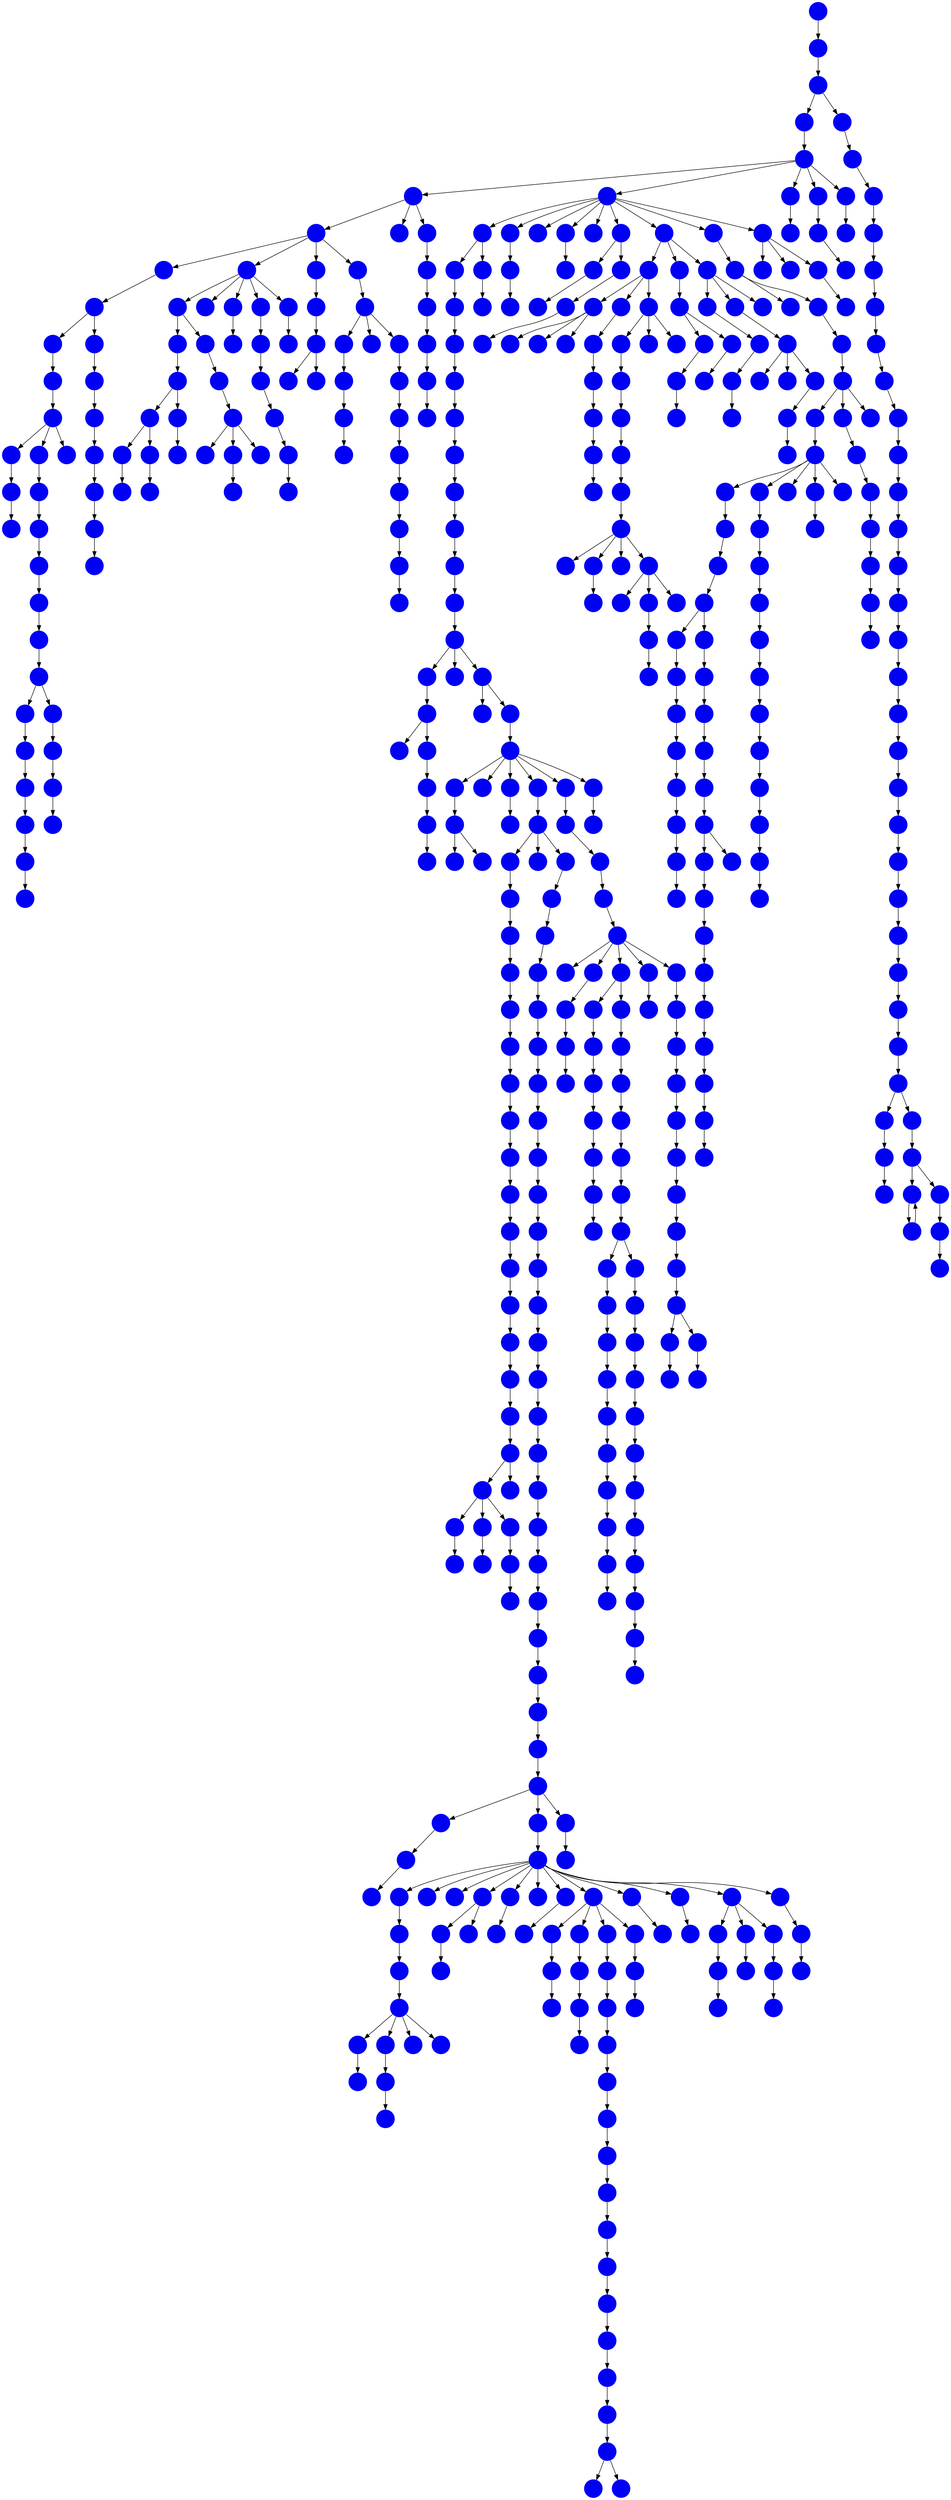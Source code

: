 digraph{
0 [tooltip = "D", penwidth = 0, style = filled, fillcolor = "#0000f6", shape = circle, label = ""]
1 [tooltip = "D", penwidth = 0, style = filled, fillcolor = "#0000f6", shape = circle, label = ""]
2 [tooltip = "D", penwidth = 0, style = filled, fillcolor = "#0000f6", shape = circle, label = ""]
3 [tooltip = "D", penwidth = 0, style = filled, fillcolor = "#0000f6", shape = circle, label = ""]
4 [tooltip = "D", penwidth = 0, style = filled, fillcolor = "#0000f6", shape = circle, label = ""]
5 [tooltip = "D", penwidth = 0, style = filled, fillcolor = "#0000f6", shape = circle, label = ""]
6 [tooltip = "D", penwidth = 0, style = filled, fillcolor = "#0000f6", shape = circle, label = ""]
7 [tooltip = "D", penwidth = 0, style = filled, fillcolor = "#0000f6", shape = circle, label = ""]
8 [tooltip = "D", penwidth = 0, style = filled, fillcolor = "#0000f6", shape = circle, label = ""]
9 [tooltip = "D", penwidth = 0, style = filled, fillcolor = "#0000f6", shape = circle, label = ""]
10 [tooltip = "D", penwidth = 0, style = filled, fillcolor = "#0000f6", shape = circle, label = ""]
11 [tooltip = "D", penwidth = 0, style = filled, fillcolor = "#0000f6", shape = circle, label = ""]
12 [tooltip = "D", penwidth = 0, style = filled, fillcolor = "#0000f6", shape = circle, label = ""]
13 [tooltip = "D", penwidth = 0, style = filled, fillcolor = "#0000f6", shape = circle, label = ""]
14 [tooltip = "D", penwidth = 0, style = filled, fillcolor = "#0000f6", shape = circle, label = ""]
15 [tooltip = "D", penwidth = 0, style = filled, fillcolor = "#0000f6", shape = circle, label = ""]
16 [tooltip = "D", penwidth = 0, style = filled, fillcolor = "#0000f6", shape = circle, label = ""]
17 [tooltip = "D", penwidth = 0, style = filled, fillcolor = "#0000f6", shape = circle, label = ""]
18 [tooltip = "D", penwidth = 0, style = filled, fillcolor = "#0000f6", shape = circle, label = ""]
19 [tooltip = "D", penwidth = 0, style = filled, fillcolor = "#0000f6", shape = circle, label = ""]
20 [tooltip = "D", penwidth = 0, style = filled, fillcolor = "#0000f6", shape = circle, label = ""]
21 [tooltip = "D", penwidth = 0, style = filled, fillcolor = "#0000f6", shape = circle, label = ""]
22 [tooltip = "D", penwidth = 0, style = filled, fillcolor = "#0000f6", shape = circle, label = ""]
23 [tooltip = "D", penwidth = 0, style = filled, fillcolor = "#0000f6", shape = circle, label = ""]
24 [tooltip = "D", penwidth = 0, style = filled, fillcolor = "#0000f6", shape = circle, label = ""]
25 [tooltip = "D", penwidth = 0, style = filled, fillcolor = "#0000f6", shape = circle, label = ""]
26 [tooltip = "D", penwidth = 0, style = filled, fillcolor = "#0000f6", shape = circle, label = ""]
27 [tooltip = "D", penwidth = 0, style = filled, fillcolor = "#0000f6", shape = circle, label = ""]
28 [tooltip = "D", penwidth = 0, style = filled, fillcolor = "#0000f6", shape = circle, label = ""]
29 [tooltip = "D", penwidth = 0, style = filled, fillcolor = "#0000f6", shape = circle, label = ""]
30 [tooltip = "D", penwidth = 0, style = filled, fillcolor = "#0000f6", shape = circle, label = ""]
31 [tooltip = "D", penwidth = 0, style = filled, fillcolor = "#0000f6", shape = circle, label = ""]
32 [tooltip = "D", penwidth = 0, style = filled, fillcolor = "#0000f6", shape = circle, label = ""]
33 [tooltip = "D", penwidth = 0, style = filled, fillcolor = "#0000f6", shape = circle, label = ""]
34 [tooltip = "D", penwidth = 0, style = filled, fillcolor = "#0000f6", shape = circle, label = ""]
35 [tooltip = "D", penwidth = 0, style = filled, fillcolor = "#0000f6", shape = circle, label = ""]
36 [tooltip = "D", penwidth = 0, style = filled, fillcolor = "#0000f6", shape = circle, label = ""]
37 [tooltip = "D", penwidth = 0, style = filled, fillcolor = "#0000f6", shape = circle, label = ""]
38 [tooltip = "D", penwidth = 0, style = filled, fillcolor = "#0000f6", shape = circle, label = ""]
39 [tooltip = "D", penwidth = 0, style = filled, fillcolor = "#0000f6", shape = circle, label = ""]
40 [tooltip = "D", penwidth = 0, style = filled, fillcolor = "#0000f6", shape = circle, label = ""]
41 [tooltip = "D", penwidth = 0, style = filled, fillcolor = "#0000f6", shape = circle, label = ""]
42 [tooltip = "D", penwidth = 0, style = filled, fillcolor = "#0000f6", shape = circle, label = ""]
43 [tooltip = "D", penwidth = 0, style = filled, fillcolor = "#0000f6", shape = circle, label = ""]
44 [tooltip = "D", penwidth = 0, style = filled, fillcolor = "#0000f6", shape = circle, label = ""]
45 [tooltip = "D", penwidth = 0, style = filled, fillcolor = "#0000f6", shape = circle, label = ""]
46 [tooltip = "D", penwidth = 0, style = filled, fillcolor = "#0000f6", shape = circle, label = ""]
47 [tooltip = "D", penwidth = 0, style = filled, fillcolor = "#0000f6", shape = circle, label = ""]
48 [tooltip = "D", penwidth = 0, style = filled, fillcolor = "#0000f6", shape = circle, label = ""]
49 [tooltip = "D", penwidth = 0, style = filled, fillcolor = "#0000f6", shape = circle, label = ""]
50 [tooltip = "D", penwidth = 0, style = filled, fillcolor = "#0000f6", shape = circle, label = ""]
51 [tooltip = "D", penwidth = 0, style = filled, fillcolor = "#0000f6", shape = circle, label = ""]
52 [tooltip = "D", penwidth = 0, style = filled, fillcolor = "#0000f6", shape = circle, label = ""]
53 [tooltip = "D", penwidth = 0, style = filled, fillcolor = "#0000f6", shape = circle, label = ""]
54 [tooltip = "D", penwidth = 0, style = filled, fillcolor = "#0000f6", shape = circle, label = ""]
55 [tooltip = "D", penwidth = 0, style = filled, fillcolor = "#0000f6", shape = circle, label = ""]
56 [tooltip = "D", penwidth = 0, style = filled, fillcolor = "#0000f6", shape = circle, label = ""]
57 [tooltip = "D", penwidth = 0, style = filled, fillcolor = "#0000f6", shape = circle, label = ""]
58 [tooltip = "D", penwidth = 0, style = filled, fillcolor = "#0000f6", shape = circle, label = ""]
59 [tooltip = "D", penwidth = 0, style = filled, fillcolor = "#0000f6", shape = circle, label = ""]
60 [tooltip = "D", penwidth = 0, style = filled, fillcolor = "#0000f6", shape = circle, label = ""]
61 [tooltip = "D", penwidth = 0, style = filled, fillcolor = "#0000f6", shape = circle, label = ""]
62 [tooltip = "D", penwidth = 0, style = filled, fillcolor = "#0000f6", shape = circle, label = ""]
63 [tooltip = "D", penwidth = 0, style = filled, fillcolor = "#0000f6", shape = circle, label = ""]
64 [tooltip = "D", penwidth = 0, style = filled, fillcolor = "#0000f6", shape = circle, label = ""]
65 [tooltip = "D", penwidth = 0, style = filled, fillcolor = "#0000f6", shape = circle, label = ""]
66 [tooltip = "D", penwidth = 0, style = filled, fillcolor = "#0000f6", shape = circle, label = ""]
67 [tooltip = "D", penwidth = 0, style = filled, fillcolor = "#0000f6", shape = circle, label = ""]
68 [tooltip = "D", penwidth = 0, style = filled, fillcolor = "#0000f6", shape = circle, label = ""]
69 [tooltip = "D", penwidth = 0, style = filled, fillcolor = "#0000f6", shape = circle, label = ""]
70 [tooltip = "D", penwidth = 0, style = filled, fillcolor = "#0000f6", shape = circle, label = ""]
71 [tooltip = "D", penwidth = 0, style = filled, fillcolor = "#0000f6", shape = circle, label = ""]
72 [tooltip = "D", penwidth = 0, style = filled, fillcolor = "#0000f6", shape = circle, label = ""]
73 [tooltip = "D", penwidth = 0, style = filled, fillcolor = "#0000f6", shape = circle, label = ""]
74 [tooltip = "D", penwidth = 0, style = filled, fillcolor = "#0000f6", shape = circle, label = ""]
75 [tooltip = "D", penwidth = 0, style = filled, fillcolor = "#0000f6", shape = circle, label = ""]
76 [tooltip = "D", penwidth = 0, style = filled, fillcolor = "#0000f6", shape = circle, label = ""]
77 [tooltip = "D", penwidth = 0, style = filled, fillcolor = "#0000f6", shape = circle, label = ""]
78 [tooltip = "D", penwidth = 0, style = filled, fillcolor = "#0000f6", shape = circle, label = ""]
79 [tooltip = "D", penwidth = 0, style = filled, fillcolor = "#0000f6", shape = circle, label = ""]
80 [tooltip = "D", penwidth = 0, style = filled, fillcolor = "#0000f6", shape = circle, label = ""]
81 [tooltip = "D", penwidth = 0, style = filled, fillcolor = "#0000f6", shape = circle, label = ""]
82 [tooltip = "D", penwidth = 0, style = filled, fillcolor = "#0000f6", shape = circle, label = ""]
83 [tooltip = "D", penwidth = 0, style = filled, fillcolor = "#0000f6", shape = circle, label = ""]
84 [tooltip = "D", penwidth = 0, style = filled, fillcolor = "#0000f6", shape = circle, label = ""]
85 [tooltip = "D", penwidth = 0, style = filled, fillcolor = "#0000f6", shape = circle, label = ""]
86 [tooltip = "D", penwidth = 0, style = filled, fillcolor = "#0000f6", shape = circle, label = ""]
87 [tooltip = "D", penwidth = 0, style = filled, fillcolor = "#0000f6", shape = circle, label = ""]
88 [tooltip = "D", penwidth = 0, style = filled, fillcolor = "#0000f6", shape = circle, label = ""]
89 [tooltip = "D", penwidth = 0, style = filled, fillcolor = "#0000f6", shape = circle, label = ""]
90 [tooltip = "D", penwidth = 0, style = filled, fillcolor = "#0000f6", shape = circle, label = ""]
91 [tooltip = "D", penwidth = 0, style = filled, fillcolor = "#0000f6", shape = circle, label = ""]
92 [tooltip = "D", penwidth = 0, style = filled, fillcolor = "#0000f6", shape = circle, label = ""]
93 [tooltip = "D", penwidth = 0, style = filled, fillcolor = "#0000f6", shape = circle, label = ""]
94 [tooltip = "D", penwidth = 0, style = filled, fillcolor = "#0000f6", shape = circle, label = ""]
95 [tooltip = "D", penwidth = 0, style = filled, fillcolor = "#0000f6", shape = circle, label = ""]
96 [tooltip = "D", penwidth = 0, style = filled, fillcolor = "#0000f6", shape = circle, label = ""]
97 [tooltip = "D", penwidth = 0, style = filled, fillcolor = "#0000f6", shape = circle, label = ""]
98 [tooltip = "D", penwidth = 0, style = filled, fillcolor = "#0000f6", shape = circle, label = ""]
99 [tooltip = "D", penwidth = 0, style = filled, fillcolor = "#0000f6", shape = circle, label = ""]
100 [tooltip = "D", penwidth = 0, style = filled, fillcolor = "#0000f6", shape = circle, label = ""]
101 [tooltip = "D", penwidth = 0, style = filled, fillcolor = "#0000f6", shape = circle, label = ""]
102 [tooltip = "D", penwidth = 0, style = filled, fillcolor = "#0000f6", shape = circle, label = ""]
103 [tooltip = "D", penwidth = 0, style = filled, fillcolor = "#0000f6", shape = circle, label = ""]
104 [tooltip = "D", penwidth = 0, style = filled, fillcolor = "#0000f6", shape = circle, label = ""]
105 [tooltip = "D", penwidth = 0, style = filled, fillcolor = "#0000f6", shape = circle, label = ""]
106 [tooltip = "D", penwidth = 0, style = filled, fillcolor = "#0000f6", shape = circle, label = ""]
107 [tooltip = "D", penwidth = 0, style = filled, fillcolor = "#0000f6", shape = circle, label = ""]
108 [tooltip = "D", penwidth = 0, style = filled, fillcolor = "#0000f6", shape = circle, label = ""]
109 [tooltip = "D", penwidth = 0, style = filled, fillcolor = "#0000f6", shape = circle, label = ""]
110 [tooltip = "D", penwidth = 0, style = filled, fillcolor = "#0000f6", shape = circle, label = ""]
111 [tooltip = "D", penwidth = 0, style = filled, fillcolor = "#0000f6", shape = circle, label = ""]
112 [tooltip = "D", penwidth = 0, style = filled, fillcolor = "#0000f6", shape = circle, label = ""]
113 [tooltip = "D", penwidth = 0, style = filled, fillcolor = "#0000f6", shape = circle, label = ""]
114 [tooltip = "D", penwidth = 0, style = filled, fillcolor = "#0000f6", shape = circle, label = ""]
115 [tooltip = "D", penwidth = 0, style = filled, fillcolor = "#0000f6", shape = circle, label = ""]
116 [tooltip = "D", penwidth = 0, style = filled, fillcolor = "#0000f6", shape = circle, label = ""]
117 [tooltip = "D", penwidth = 0, style = filled, fillcolor = "#0000f6", shape = circle, label = ""]
118 [tooltip = "D", penwidth = 0, style = filled, fillcolor = "#0000f6", shape = circle, label = ""]
119 [tooltip = "D", penwidth = 0, style = filled, fillcolor = "#0000f6", shape = circle, label = ""]
120 [tooltip = "D", penwidth = 0, style = filled, fillcolor = "#0000f6", shape = circle, label = ""]
121 [tooltip = "D", penwidth = 0, style = filled, fillcolor = "#0000f6", shape = circle, label = ""]
122 [tooltip = "D", penwidth = 0, style = filled, fillcolor = "#0000f6", shape = circle, label = ""]
123 [tooltip = "D", penwidth = 0, style = filled, fillcolor = "#0000f6", shape = circle, label = ""]
124 [tooltip = "D", penwidth = 0, style = filled, fillcolor = "#0000f6", shape = circle, label = ""]
125 [tooltip = "D", penwidth = 0, style = filled, fillcolor = "#0000f6", shape = circle, label = ""]
126 [tooltip = "D", penwidth = 0, style = filled, fillcolor = "#0000f6", shape = circle, label = ""]
127 [tooltip = "D", penwidth = 0, style = filled, fillcolor = "#0000f6", shape = circle, label = ""]
128 [tooltip = "D", penwidth = 0, style = filled, fillcolor = "#0000f6", shape = circle, label = ""]
129 [tooltip = "D", penwidth = 0, style = filled, fillcolor = "#0000f6", shape = circle, label = ""]
130 [tooltip = "D", penwidth = 0, style = filled, fillcolor = "#0000f6", shape = circle, label = ""]
131 [tooltip = "D", penwidth = 0, style = filled, fillcolor = "#0000f6", shape = circle, label = ""]
132 [tooltip = "D", penwidth = 0, style = filled, fillcolor = "#0000f6", shape = circle, label = ""]
133 [tooltip = "D", penwidth = 0, style = filled, fillcolor = "#0000f6", shape = circle, label = ""]
134 [tooltip = "D", penwidth = 0, style = filled, fillcolor = "#0000f6", shape = circle, label = ""]
135 [tooltip = "D", penwidth = 0, style = filled, fillcolor = "#0000f6", shape = circle, label = ""]
136 [tooltip = "D", penwidth = 0, style = filled, fillcolor = "#0000f6", shape = circle, label = ""]
137 [tooltip = "D", penwidth = 0, style = filled, fillcolor = "#0000f6", shape = circle, label = ""]
138 [tooltip = "D", penwidth = 0, style = filled, fillcolor = "#0000f6", shape = circle, label = ""]
139 [tooltip = "D", penwidth = 0, style = filled, fillcolor = "#0000f6", shape = circle, label = ""]
140 [tooltip = "D", penwidth = 0, style = filled, fillcolor = "#0000f6", shape = circle, label = ""]
141 [tooltip = "D", penwidth = 0, style = filled, fillcolor = "#0000f6", shape = circle, label = ""]
142 [tooltip = "D", penwidth = 0, style = filled, fillcolor = "#0000f6", shape = circle, label = ""]
143 [tooltip = "D", penwidth = 0, style = filled, fillcolor = "#0000f6", shape = circle, label = ""]
144 [tooltip = "D", penwidth = 0, style = filled, fillcolor = "#0000f6", shape = circle, label = ""]
145 [tooltip = "D", penwidth = 0, style = filled, fillcolor = "#0000f6", shape = circle, label = ""]
146 [tooltip = "D", penwidth = 0, style = filled, fillcolor = "#0000f6", shape = circle, label = ""]
147 [tooltip = "D", penwidth = 0, style = filled, fillcolor = "#0000f6", shape = circle, label = ""]
148 [tooltip = "D", penwidth = 0, style = filled, fillcolor = "#0000f6", shape = circle, label = ""]
149 [tooltip = "D", penwidth = 0, style = filled, fillcolor = "#0000f6", shape = circle, label = ""]
150 [tooltip = "D", penwidth = 0, style = filled, fillcolor = "#0000f6", shape = circle, label = ""]
151 [tooltip = "D", penwidth = 0, style = filled, fillcolor = "#0000f6", shape = circle, label = ""]
152 [tooltip = "D", penwidth = 0, style = filled, fillcolor = "#0000f6", shape = circle, label = ""]
153 [tooltip = "D", penwidth = 0, style = filled, fillcolor = "#0000f6", shape = circle, label = ""]
154 [tooltip = "D", penwidth = 0, style = filled, fillcolor = "#0000f6", shape = circle, label = ""]
155 [tooltip = "D", penwidth = 0, style = filled, fillcolor = "#0000f6", shape = circle, label = ""]
156 [tooltip = "D", penwidth = 0, style = filled, fillcolor = "#0000f6", shape = circle, label = ""]
157 [tooltip = "D", penwidth = 0, style = filled, fillcolor = "#0000f6", shape = circle, label = ""]
158 [tooltip = "D", penwidth = 0, style = filled, fillcolor = "#0000f6", shape = circle, label = ""]
159 [tooltip = "D", penwidth = 0, style = filled, fillcolor = "#0000f6", shape = circle, label = ""]
160 [tooltip = "D", penwidth = 0, style = filled, fillcolor = "#0000f6", shape = circle, label = ""]
161 [tooltip = "D", penwidth = 0, style = filled, fillcolor = "#0000f6", shape = circle, label = ""]
162 [tooltip = "D", penwidth = 0, style = filled, fillcolor = "#0000f6", shape = circle, label = ""]
163 [tooltip = "D", penwidth = 0, style = filled, fillcolor = "#0000f6", shape = circle, label = ""]
164 [tooltip = "D", penwidth = 0, style = filled, fillcolor = "#0000f6", shape = circle, label = ""]
165 [tooltip = "D", penwidth = 0, style = filled, fillcolor = "#0000f6", shape = circle, label = ""]
166 [tooltip = "D", penwidth = 0, style = filled, fillcolor = "#0000f6", shape = circle, label = ""]
167 [tooltip = "D", penwidth = 0, style = filled, fillcolor = "#0000f6", shape = circle, label = ""]
168 [tooltip = "D", penwidth = 0, style = filled, fillcolor = "#0000f6", shape = circle, label = ""]
169 [tooltip = "D", penwidth = 0, style = filled, fillcolor = "#0000f6", shape = circle, label = ""]
170 [tooltip = "D", penwidth = 0, style = filled, fillcolor = "#0000f6", shape = circle, label = ""]
171 [tooltip = "D", penwidth = 0, style = filled, fillcolor = "#0000f6", shape = circle, label = ""]
172 [tooltip = "D", penwidth = 0, style = filled, fillcolor = "#0000f6", shape = circle, label = ""]
173 [tooltip = "D", penwidth = 0, style = filled, fillcolor = "#0000f6", shape = circle, label = ""]
174 [tooltip = "D", penwidth = 0, style = filled, fillcolor = "#0000f6", shape = circle, label = ""]
175 [tooltip = "D", penwidth = 0, style = filled, fillcolor = "#0000f6", shape = circle, label = ""]
176 [tooltip = "D", penwidth = 0, style = filled, fillcolor = "#0000f6", shape = circle, label = ""]
177 [tooltip = "D", penwidth = 0, style = filled, fillcolor = "#0000f6", shape = circle, label = ""]
178 [tooltip = "D", penwidth = 0, style = filled, fillcolor = "#0000f6", shape = circle, label = ""]
179 [tooltip = "D", penwidth = 0, style = filled, fillcolor = "#0000f6", shape = circle, label = ""]
180 [tooltip = "D", penwidth = 0, style = filled, fillcolor = "#0000f6", shape = circle, label = ""]
181 [tooltip = "D", penwidth = 0, style = filled, fillcolor = "#0000f6", shape = circle, label = ""]
182 [tooltip = "D", penwidth = 0, style = filled, fillcolor = "#0000f6", shape = circle, label = ""]
183 [tooltip = "D", penwidth = 0, style = filled, fillcolor = "#0000f6", shape = circle, label = ""]
184 [tooltip = "D", penwidth = 0, style = filled, fillcolor = "#0000f6", shape = circle, label = ""]
185 [tooltip = "D", penwidth = 0, style = filled, fillcolor = "#0000f6", shape = circle, label = ""]
186 [tooltip = "D", penwidth = 0, style = filled, fillcolor = "#0000f6", shape = circle, label = ""]
187 [tooltip = "D", penwidth = 0, style = filled, fillcolor = "#0000f6", shape = circle, label = ""]
188 [tooltip = "D", penwidth = 0, style = filled, fillcolor = "#0000f6", shape = circle, label = ""]
189 [tooltip = "D", penwidth = 0, style = filled, fillcolor = "#0000f6", shape = circle, label = ""]
190 [tooltip = "D", penwidth = 0, style = filled, fillcolor = "#0000f6", shape = circle, label = ""]
191 [tooltip = "D", penwidth = 0, style = filled, fillcolor = "#0000f6", shape = circle, label = ""]
192 [tooltip = "D", penwidth = 0, style = filled, fillcolor = "#0000f6", shape = circle, label = ""]
193 [tooltip = "D", penwidth = 0, style = filled, fillcolor = "#0000f6", shape = circle, label = ""]
194 [tooltip = "D", penwidth = 0, style = filled, fillcolor = "#0000f6", shape = circle, label = ""]
195 [tooltip = "D", penwidth = 0, style = filled, fillcolor = "#0000f6", shape = circle, label = ""]
196 [tooltip = "D", penwidth = 0, style = filled, fillcolor = "#0000f6", shape = circle, label = ""]
197 [tooltip = "D", penwidth = 0, style = filled, fillcolor = "#0000f6", shape = circle, label = ""]
198 [tooltip = "D", penwidth = 0, style = filled, fillcolor = "#0000f6", shape = circle, label = ""]
199 [tooltip = "D", penwidth = 0, style = filled, fillcolor = "#0000f6", shape = circle, label = ""]
200 [tooltip = "D", penwidth = 0, style = filled, fillcolor = "#0000f6", shape = circle, label = ""]
201 [tooltip = "D", penwidth = 0, style = filled, fillcolor = "#0000f6", shape = circle, label = ""]
202 [tooltip = "D", penwidth = 0, style = filled, fillcolor = "#0000f6", shape = circle, label = ""]
203 [tooltip = "D", penwidth = 0, style = filled, fillcolor = "#0000f6", shape = circle, label = ""]
204 [tooltip = "D", penwidth = 0, style = filled, fillcolor = "#0000f6", shape = circle, label = ""]
205 [tooltip = "D", penwidth = 0, style = filled, fillcolor = "#0000f6", shape = circle, label = ""]
206 [tooltip = "D", penwidth = 0, style = filled, fillcolor = "#0000f6", shape = circle, label = ""]
207 [tooltip = "D", penwidth = 0, style = filled, fillcolor = "#0000f6", shape = circle, label = ""]
208 [tooltip = "D", penwidth = 0, style = filled, fillcolor = "#0000f6", shape = circle, label = ""]
209 [tooltip = "D", penwidth = 0, style = filled, fillcolor = "#0000f6", shape = circle, label = ""]
210 [tooltip = "D", penwidth = 0, style = filled, fillcolor = "#0000f6", shape = circle, label = ""]
211 [tooltip = "D", penwidth = 0, style = filled, fillcolor = "#0000f6", shape = circle, label = ""]
212 [tooltip = "D", penwidth = 0, style = filled, fillcolor = "#0000f6", shape = circle, label = ""]
213 [tooltip = "D", penwidth = 0, style = filled, fillcolor = "#0000f6", shape = circle, label = ""]
214 [tooltip = "D", penwidth = 0, style = filled, fillcolor = "#0000f6", shape = circle, label = ""]
215 [tooltip = "D", penwidth = 0, style = filled, fillcolor = "#0000f6", shape = circle, label = ""]
216 [tooltip = "D", penwidth = 0, style = filled, fillcolor = "#0000f6", shape = circle, label = ""]
217 [tooltip = "D", penwidth = 0, style = filled, fillcolor = "#0000f6", shape = circle, label = ""]
218 [tooltip = "D", penwidth = 0, style = filled, fillcolor = "#0000f6", shape = circle, label = ""]
219 [tooltip = "D", penwidth = 0, style = filled, fillcolor = "#0000f6", shape = circle, label = ""]
220 [tooltip = "D", penwidth = 0, style = filled, fillcolor = "#0000f6", shape = circle, label = ""]
221 [tooltip = "D", penwidth = 0, style = filled, fillcolor = "#0000f6", shape = circle, label = ""]
222 [tooltip = "D", penwidth = 0, style = filled, fillcolor = "#0000f6", shape = circle, label = ""]
223 [tooltip = "D", penwidth = 0, style = filled, fillcolor = "#0000f6", shape = circle, label = ""]
224 [tooltip = "D", penwidth = 0, style = filled, fillcolor = "#0000f6", shape = circle, label = ""]
225 [tooltip = "D", penwidth = 0, style = filled, fillcolor = "#0000f6", shape = circle, label = ""]
226 [tooltip = "D", penwidth = 0, style = filled, fillcolor = "#0000f6", shape = circle, label = ""]
227 [tooltip = "D", penwidth = 0, style = filled, fillcolor = "#0000f6", shape = circle, label = ""]
228 [tooltip = "D", penwidth = 0, style = filled, fillcolor = "#0000f6", shape = circle, label = ""]
229 [tooltip = "D", penwidth = 0, style = filled, fillcolor = "#0000f6", shape = circle, label = ""]
230 [tooltip = "D", penwidth = 0, style = filled, fillcolor = "#0000f6", shape = circle, label = ""]
231 [tooltip = "D", penwidth = 0, style = filled, fillcolor = "#0000f6", shape = circle, label = ""]
232 [tooltip = "D", penwidth = 0, style = filled, fillcolor = "#0000f6", shape = circle, label = ""]
233 [tooltip = "D", penwidth = 0, style = filled, fillcolor = "#0000f6", shape = circle, label = ""]
234 [tooltip = "D", penwidth = 0, style = filled, fillcolor = "#0000f6", shape = circle, label = ""]
235 [tooltip = "D", penwidth = 0, style = filled, fillcolor = "#0000f6", shape = circle, label = ""]
236 [tooltip = "D", penwidth = 0, style = filled, fillcolor = "#0000f6", shape = circle, label = ""]
237 [tooltip = "D", penwidth = 0, style = filled, fillcolor = "#0000f6", shape = circle, label = ""]
238 [tooltip = "D", penwidth = 0, style = filled, fillcolor = "#0000f6", shape = circle, label = ""]
239 [tooltip = "D", penwidth = 0, style = filled, fillcolor = "#0000f6", shape = circle, label = ""]
240 [tooltip = "D", penwidth = 0, style = filled, fillcolor = "#0000f6", shape = circle, label = ""]
241 [tooltip = "D", penwidth = 0, style = filled, fillcolor = "#0000f6", shape = circle, label = ""]
242 [tooltip = "D", penwidth = 0, style = filled, fillcolor = "#0000f6", shape = circle, label = ""]
243 [tooltip = "D", penwidth = 0, style = filled, fillcolor = "#0000f6", shape = circle, label = ""]
244 [tooltip = "D", penwidth = 0, style = filled, fillcolor = "#0000f6", shape = circle, label = ""]
245 [tooltip = "D", penwidth = 0, style = filled, fillcolor = "#0000f6", shape = circle, label = ""]
246 [tooltip = "D", penwidth = 0, style = filled, fillcolor = "#0000f6", shape = circle, label = ""]
247 [tooltip = "D", penwidth = 0, style = filled, fillcolor = "#0000f6", shape = circle, label = ""]
248 [tooltip = "D", penwidth = 0, style = filled, fillcolor = "#0000f6", shape = circle, label = ""]
249 [tooltip = "D", penwidth = 0, style = filled, fillcolor = "#0000f6", shape = circle, label = ""]
250 [tooltip = "D", penwidth = 0, style = filled, fillcolor = "#0000f6", shape = circle, label = ""]
251 [tooltip = "D", penwidth = 0, style = filled, fillcolor = "#0000f6", shape = circle, label = ""]
252 [tooltip = "D", penwidth = 0, style = filled, fillcolor = "#0000f6", shape = circle, label = ""]
253 [tooltip = "D", penwidth = 0, style = filled, fillcolor = "#0000f6", shape = circle, label = ""]
254 [tooltip = "D", penwidth = 0, style = filled, fillcolor = "#0000f6", shape = circle, label = ""]
255 [tooltip = "D", penwidth = 0, style = filled, fillcolor = "#0000f6", shape = circle, label = ""]
256 [tooltip = "D", penwidth = 0, style = filled, fillcolor = "#0000f6", shape = circle, label = ""]
257 [tooltip = "D", penwidth = 0, style = filled, fillcolor = "#0000f6", shape = circle, label = ""]
258 [tooltip = "D", penwidth = 0, style = filled, fillcolor = "#0000f6", shape = circle, label = ""]
259 [tooltip = "D", penwidth = 0, style = filled, fillcolor = "#0000f6", shape = circle, label = ""]
260 [tooltip = "D", penwidth = 0, style = filled, fillcolor = "#0000f6", shape = circle, label = ""]
261 [tooltip = "D", penwidth = 0, style = filled, fillcolor = "#0000f6", shape = circle, label = ""]
262 [tooltip = "D", penwidth = 0, style = filled, fillcolor = "#0000f6", shape = circle, label = ""]
263 [tooltip = "D", penwidth = 0, style = filled, fillcolor = "#0000f6", shape = circle, label = ""]
264 [tooltip = "D", penwidth = 0, style = filled, fillcolor = "#0000f6", shape = circle, label = ""]
265 [tooltip = "D", penwidth = 0, style = filled, fillcolor = "#0000f6", shape = circle, label = ""]
266 [tooltip = "D", penwidth = 0, style = filled, fillcolor = "#0000f6", shape = circle, label = ""]
267 [tooltip = "D", penwidth = 0, style = filled, fillcolor = "#0000f6", shape = circle, label = ""]
268 [tooltip = "D", penwidth = 0, style = filled, fillcolor = "#0000f6", shape = circle, label = ""]
269 [tooltip = "D", penwidth = 0, style = filled, fillcolor = "#0000f6", shape = circle, label = ""]
270 [tooltip = "D", penwidth = 0, style = filled, fillcolor = "#0000f6", shape = circle, label = ""]
271 [tooltip = "D", penwidth = 0, style = filled, fillcolor = "#0000f6", shape = circle, label = ""]
272 [tooltip = "D", penwidth = 0, style = filled, fillcolor = "#0000f6", shape = circle, label = ""]
273 [tooltip = "D", penwidth = 0, style = filled, fillcolor = "#0000f6", shape = circle, label = ""]
274 [tooltip = "D", penwidth = 0, style = filled, fillcolor = "#0000f6", shape = circle, label = ""]
275 [tooltip = "D", penwidth = 0, style = filled, fillcolor = "#0000f6", shape = circle, label = ""]
276 [tooltip = "D", penwidth = 0, style = filled, fillcolor = "#0000f6", shape = circle, label = ""]
277 [tooltip = "D", penwidth = 0, style = filled, fillcolor = "#0000f6", shape = circle, label = ""]
278 [tooltip = "D", penwidth = 0, style = filled, fillcolor = "#0000f6", shape = circle, label = ""]
279 [tooltip = "D", penwidth = 0, style = filled, fillcolor = "#0000f6", shape = circle, label = ""]
280 [tooltip = "D", penwidth = 0, style = filled, fillcolor = "#0000f6", shape = circle, label = ""]
281 [tooltip = "D", penwidth = 0, style = filled, fillcolor = "#0000f6", shape = circle, label = ""]
282 [tooltip = "D", penwidth = 0, style = filled, fillcolor = "#0000f6", shape = circle, label = ""]
283 [tooltip = "D", penwidth = 0, style = filled, fillcolor = "#0000f6", shape = circle, label = ""]
284 [tooltip = "D", penwidth = 0, style = filled, fillcolor = "#0000f6", shape = circle, label = ""]
285 [tooltip = "D", penwidth = 0, style = filled, fillcolor = "#0000f6", shape = circle, label = ""]
286 [tooltip = "D", penwidth = 0, style = filled, fillcolor = "#0000f6", shape = circle, label = ""]
287 [tooltip = "D", penwidth = 0, style = filled, fillcolor = "#0000f6", shape = circle, label = ""]
288 [tooltip = "D", penwidth = 0, style = filled, fillcolor = "#0000f6", shape = circle, label = ""]
289 [tooltip = "D", penwidth = 0, style = filled, fillcolor = "#0000f6", shape = circle, label = ""]
290 [tooltip = "D", penwidth = 0, style = filled, fillcolor = "#0000f6", shape = circle, label = ""]
291 [tooltip = "D", penwidth = 0, style = filled, fillcolor = "#0000f6", shape = circle, label = ""]
292 [tooltip = "D", penwidth = 0, style = filled, fillcolor = "#0000f6", shape = circle, label = ""]
293 [tooltip = "D", penwidth = 0, style = filled, fillcolor = "#0000f6", shape = circle, label = ""]
294 [tooltip = "D", penwidth = 0, style = filled, fillcolor = "#0000f6", shape = circle, label = ""]
295 [tooltip = "D", penwidth = 0, style = filled, fillcolor = "#0000f6", shape = circle, label = ""]
296 [tooltip = "D", penwidth = 0, style = filled, fillcolor = "#0000f6", shape = circle, label = ""]
297 [tooltip = "D", penwidth = 0, style = filled, fillcolor = "#0000f6", shape = circle, label = ""]
298 [tooltip = "D", penwidth = 0, style = filled, fillcolor = "#0000f6", shape = circle, label = ""]
299 [tooltip = "D", penwidth = 0, style = filled, fillcolor = "#0000f6", shape = circle, label = ""]
300 [tooltip = "D", penwidth = 0, style = filled, fillcolor = "#0000f6", shape = circle, label = ""]
301 [tooltip = "D", penwidth = 0, style = filled, fillcolor = "#0000f6", shape = circle, label = ""]
302 [tooltip = "D", penwidth = 0, style = filled, fillcolor = "#0000f6", shape = circle, label = ""]
303 [tooltip = "D", penwidth = 0, style = filled, fillcolor = "#0000f6", shape = circle, label = ""]
304 [tooltip = "D", penwidth = 0, style = filled, fillcolor = "#0000f6", shape = circle, label = ""]
305 [tooltip = "D", penwidth = 0, style = filled, fillcolor = "#0000f6", shape = circle, label = ""]
306 [tooltip = "D", penwidth = 0, style = filled, fillcolor = "#0000f6", shape = circle, label = ""]
307 [tooltip = "D", penwidth = 0, style = filled, fillcolor = "#0000f6", shape = circle, label = ""]
308 [tooltip = "D", penwidth = 0, style = filled, fillcolor = "#0000f6", shape = circle, label = ""]
309 [tooltip = "D", penwidth = 0, style = filled, fillcolor = "#0000f6", shape = circle, label = ""]
310 [tooltip = "D", penwidth = 0, style = filled, fillcolor = "#0000f6", shape = circle, label = ""]
311 [tooltip = "D", penwidth = 0, style = filled, fillcolor = "#0000f6", shape = circle, label = ""]
312 [tooltip = "D", penwidth = 0, style = filled, fillcolor = "#0000f6", shape = circle, label = ""]
313 [tooltip = "D", penwidth = 0, style = filled, fillcolor = "#0000f6", shape = circle, label = ""]
314 [tooltip = "D", penwidth = 0, style = filled, fillcolor = "#0000f6", shape = circle, label = ""]
315 [tooltip = "D", penwidth = 0, style = filled, fillcolor = "#0000f6", shape = circle, label = ""]
316 [tooltip = "D", penwidth = 0, style = filled, fillcolor = "#0000f6", shape = circle, label = ""]
317 [tooltip = "D", penwidth = 0, style = filled, fillcolor = "#0000f6", shape = circle, label = ""]
318 [tooltip = "D", penwidth = 0, style = filled, fillcolor = "#0000f6", shape = circle, label = ""]
319 [tooltip = "D", penwidth = 0, style = filled, fillcolor = "#0000f6", shape = circle, label = ""]
320 [tooltip = "D", penwidth = 0, style = filled, fillcolor = "#0000f6", shape = circle, label = ""]
321 [tooltip = "D", penwidth = 0, style = filled, fillcolor = "#0000f6", shape = circle, label = ""]
322 [tooltip = "D", penwidth = 0, style = filled, fillcolor = "#0000f6", shape = circle, label = ""]
323 [tooltip = "D", penwidth = 0, style = filled, fillcolor = "#0000f6", shape = circle, label = ""]
324 [tooltip = "D", penwidth = 0, style = filled, fillcolor = "#0000f6", shape = circle, label = ""]
325 [tooltip = "D", penwidth = 0, style = filled, fillcolor = "#0000f6", shape = circle, label = ""]
326 [tooltip = "D", penwidth = 0, style = filled, fillcolor = "#0000f6", shape = circle, label = ""]
327 [tooltip = "D", penwidth = 0, style = filled, fillcolor = "#0000f6", shape = circle, label = ""]
328 [tooltip = "D", penwidth = 0, style = filled, fillcolor = "#0000f6", shape = circle, label = ""]
329 [tooltip = "D", penwidth = 0, style = filled, fillcolor = "#0000f6", shape = circle, label = ""]
330 [tooltip = "D", penwidth = 0, style = filled, fillcolor = "#0000f6", shape = circle, label = ""]
331 [tooltip = "D", penwidth = 0, style = filled, fillcolor = "#0000f6", shape = circle, label = ""]
332 [tooltip = "D", penwidth = 0, style = filled, fillcolor = "#0000f6", shape = circle, label = ""]
333 [tooltip = "D", penwidth = 0, style = filled, fillcolor = "#0000f6", shape = circle, label = ""]
334 [tooltip = "D", penwidth = 0, style = filled, fillcolor = "#0000f6", shape = circle, label = ""]
335 [tooltip = "D", penwidth = 0, style = filled, fillcolor = "#0000f6", shape = circle, label = ""]
336 [tooltip = "D", penwidth = 0, style = filled, fillcolor = "#0000f6", shape = circle, label = ""]
337 [tooltip = "D", penwidth = 0, style = filled, fillcolor = "#0000f6", shape = circle, label = ""]
338 [tooltip = "D", penwidth = 0, style = filled, fillcolor = "#0000f6", shape = circle, label = ""]
339 [tooltip = "D", penwidth = 0, style = filled, fillcolor = "#0000f6", shape = circle, label = ""]
340 [tooltip = "D", penwidth = 0, style = filled, fillcolor = "#0000f6", shape = circle, label = ""]
341 [tooltip = "D", penwidth = 0, style = filled, fillcolor = "#0000f6", shape = circle, label = ""]
342 [tooltip = "D", penwidth = 0, style = filled, fillcolor = "#0000f6", shape = circle, label = ""]
343 [tooltip = "D", penwidth = 0, style = filled, fillcolor = "#0000f6", shape = circle, label = ""]
344 [tooltip = "D", penwidth = 0, style = filled, fillcolor = "#0000f6", shape = circle, label = ""]
345 [tooltip = "D", penwidth = 0, style = filled, fillcolor = "#0000f6", shape = circle, label = ""]
346 [tooltip = "D", penwidth = 0, style = filled, fillcolor = "#0000f6", shape = circle, label = ""]
347 [tooltip = "D", penwidth = 0, style = filled, fillcolor = "#0000f6", shape = circle, label = ""]
348 [tooltip = "D", penwidth = 0, style = filled, fillcolor = "#0000f6", shape = circle, label = ""]
349 [tooltip = "D", penwidth = 0, style = filled, fillcolor = "#0000f6", shape = circle, label = ""]
350 [tooltip = "D", penwidth = 0, style = filled, fillcolor = "#0000f6", shape = circle, label = ""]
351 [tooltip = "D", penwidth = 0, style = filled, fillcolor = "#0000f6", shape = circle, label = ""]
352 [tooltip = "D", penwidth = 0, style = filled, fillcolor = "#0000f6", shape = circle, label = ""]
353 [tooltip = "D", penwidth = 0, style = filled, fillcolor = "#0000f6", shape = circle, label = ""]
354 [tooltip = "D", penwidth = 0, style = filled, fillcolor = "#0000f6", shape = circle, label = ""]
355 [tooltip = "D", penwidth = 0, style = filled, fillcolor = "#0000f6", shape = circle, label = ""]
356 [tooltip = "D", penwidth = 0, style = filled, fillcolor = "#0000f6", shape = circle, label = ""]
357 [tooltip = "D", penwidth = 0, style = filled, fillcolor = "#0000f6", shape = circle, label = ""]
358 [tooltip = "D", penwidth = 0, style = filled, fillcolor = "#0000f6", shape = circle, label = ""]
359 [tooltip = "D", penwidth = 0, style = filled, fillcolor = "#0000f6", shape = circle, label = ""]
360 [tooltip = "D", penwidth = 0, style = filled, fillcolor = "#0000f6", shape = circle, label = ""]
361 [tooltip = "D", penwidth = 0, style = filled, fillcolor = "#0000f6", shape = circle, label = ""]
362 [tooltip = "D", penwidth = 0, style = filled, fillcolor = "#0000f6", shape = circle, label = ""]
363 [tooltip = "D", penwidth = 0, style = filled, fillcolor = "#0000f6", shape = circle, label = ""]
364 [tooltip = "D", penwidth = 0, style = filled, fillcolor = "#0000f6", shape = circle, label = ""]
365 [tooltip = "D", penwidth = 0, style = filled, fillcolor = "#0000f6", shape = circle, label = ""]
366 [tooltip = "D", penwidth = 0, style = filled, fillcolor = "#0000f6", shape = circle, label = ""]
367 [tooltip = "D", penwidth = 0, style = filled, fillcolor = "#0000f6", shape = circle, label = ""]
368 [tooltip = "D", penwidth = 0, style = filled, fillcolor = "#0000f6", shape = circle, label = ""]
369 [tooltip = "D", penwidth = 0, style = filled, fillcolor = "#0000f6", shape = circle, label = ""]
370 [tooltip = "D", penwidth = 0, style = filled, fillcolor = "#0000f6", shape = circle, label = ""]
371 [tooltip = "D", penwidth = 0, style = filled, fillcolor = "#0000f6", shape = circle, label = ""]
372 [tooltip = "D", penwidth = 0, style = filled, fillcolor = "#0000f6", shape = circle, label = ""]
373 [tooltip = "D", penwidth = 0, style = filled, fillcolor = "#0000f6", shape = circle, label = ""]
374 [tooltip = "D", penwidth = 0, style = filled, fillcolor = "#0000f6", shape = circle, label = ""]
375 [tooltip = "D", penwidth = 0, style = filled, fillcolor = "#0000f6", shape = circle, label = ""]
376 [tooltip = "D", penwidth = 0, style = filled, fillcolor = "#0000f6", shape = circle, label = ""]
377 [tooltip = "D", penwidth = 0, style = filled, fillcolor = "#0000f6", shape = circle, label = ""]
378 [tooltip = "D", penwidth = 0, style = filled, fillcolor = "#0000f6", shape = circle, label = ""]
379 [tooltip = "D", penwidth = 0, style = filled, fillcolor = "#0000f6", shape = circle, label = ""]
380 [tooltip = "D", penwidth = 0, style = filled, fillcolor = "#0000f6", shape = circle, label = ""]
381 [tooltip = "D", penwidth = 0, style = filled, fillcolor = "#0000f6", shape = circle, label = ""]
382 [tooltip = "D", penwidth = 0, style = filled, fillcolor = "#0000f6", shape = circle, label = ""]
383 [tooltip = "D", penwidth = 0, style = filled, fillcolor = "#0000f6", shape = circle, label = ""]
384 [tooltip = "D", penwidth = 0, style = filled, fillcolor = "#0000f6", shape = circle, label = ""]
385 [tooltip = "D", penwidth = 0, style = filled, fillcolor = "#0000f6", shape = circle, label = ""]
386 [tooltip = "D", penwidth = 0, style = filled, fillcolor = "#0000f6", shape = circle, label = ""]
387 [tooltip = "D", penwidth = 0, style = filled, fillcolor = "#0000f6", shape = circle, label = ""]
388 [tooltip = "D", penwidth = 0, style = filled, fillcolor = "#0000f6", shape = circle, label = ""]
389 [tooltip = "D", penwidth = 0, style = filled, fillcolor = "#0000f6", shape = circle, label = ""]
390 [tooltip = "D", penwidth = 0, style = filled, fillcolor = "#0000f6", shape = circle, label = ""]
391 [tooltip = "D", penwidth = 0, style = filled, fillcolor = "#0000f6", shape = circle, label = ""]
392 [tooltip = "D", penwidth = 0, style = filled, fillcolor = "#0000f6", shape = circle, label = ""]
393 [tooltip = "D", penwidth = 0, style = filled, fillcolor = "#0000f6", shape = circle, label = ""]
394 [tooltip = "D", penwidth = 0, style = filled, fillcolor = "#0000f6", shape = circle, label = ""]
395 [tooltip = "D", penwidth = 0, style = filled, fillcolor = "#0000f6", shape = circle, label = ""]
396 [tooltip = "D", penwidth = 0, style = filled, fillcolor = "#0000f6", shape = circle, label = ""]
397 [tooltip = "D", penwidth = 0, style = filled, fillcolor = "#0000f6", shape = circle, label = ""]
398 [tooltip = "D", penwidth = 0, style = filled, fillcolor = "#0000f6", shape = circle, label = ""]
399 [tooltip = "D", penwidth = 0, style = filled, fillcolor = "#0000f6", shape = circle, label = ""]
400 [tooltip = "D", penwidth = 0, style = filled, fillcolor = "#0000f6", shape = circle, label = ""]
401 [tooltip = "D", penwidth = 0, style = filled, fillcolor = "#0000f6", shape = circle, label = ""]
402 [tooltip = "D", penwidth = 0, style = filled, fillcolor = "#0000f6", shape = circle, label = ""]
403 [tooltip = "D", penwidth = 0, style = filled, fillcolor = "#0000f6", shape = circle, label = ""]
404 [tooltip = "D", penwidth = 0, style = filled, fillcolor = "#0000f6", shape = circle, label = ""]
405 [tooltip = "D", penwidth = 0, style = filled, fillcolor = "#0000f6", shape = circle, label = ""]
406 [tooltip = "D", penwidth = 0, style = filled, fillcolor = "#0000f6", shape = circle, label = ""]
407 [tooltip = "D", penwidth = 0, style = filled, fillcolor = "#0000f6", shape = circle, label = ""]
408 [tooltip = "D", penwidth = 0, style = filled, fillcolor = "#0000f6", shape = circle, label = ""]
409 [tooltip = "D", penwidth = 0, style = filled, fillcolor = "#0000f6", shape = circle, label = ""]
410 [tooltip = "D", penwidth = 0, style = filled, fillcolor = "#0000f6", shape = circle, label = ""]
411 [tooltip = "D", penwidth = 0, style = filled, fillcolor = "#0000f6", shape = circle, label = ""]
412 [tooltip = "D", penwidth = 0, style = filled, fillcolor = "#0000f6", shape = circle, label = ""]
413 [tooltip = "D", penwidth = 0, style = filled, fillcolor = "#0000f6", shape = circle, label = ""]
414 [tooltip = "D", penwidth = 0, style = filled, fillcolor = "#0000f6", shape = circle, label = ""]
415 [tooltip = "D", penwidth = 0, style = filled, fillcolor = "#0000f6", shape = circle, label = ""]
416 [tooltip = "D", penwidth = 0, style = filled, fillcolor = "#0000f6", shape = circle, label = ""]
417 [tooltip = "D", penwidth = 0, style = filled, fillcolor = "#0000f6", shape = circle, label = ""]
418 [tooltip = "D", penwidth = 0, style = filled, fillcolor = "#0000f6", shape = circle, label = ""]
419 [tooltip = "D", penwidth = 0, style = filled, fillcolor = "#0000f6", shape = circle, label = ""]
420 [tooltip = "D", penwidth = 0, style = filled, fillcolor = "#0000f6", shape = circle, label = ""]
421 [tooltip = "D", penwidth = 0, style = filled, fillcolor = "#0000f6", shape = circle, label = ""]
422 [tooltip = "D", penwidth = 0, style = filled, fillcolor = "#0000f6", shape = circle, label = ""]
423 [tooltip = "D", penwidth = 0, style = filled, fillcolor = "#0000f6", shape = circle, label = ""]
424 [tooltip = "D", penwidth = 0, style = filled, fillcolor = "#0000f6", shape = circle, label = ""]
425 [tooltip = "D", penwidth = 0, style = filled, fillcolor = "#0000f6", shape = circle, label = ""]
426 [tooltip = "D", penwidth = 0, style = filled, fillcolor = "#0000f6", shape = circle, label = ""]
427 [tooltip = "D", penwidth = 0, style = filled, fillcolor = "#0000f6", shape = circle, label = ""]
428 [tooltip = "D", penwidth = 0, style = filled, fillcolor = "#0000f6", shape = circle, label = ""]
429 [tooltip = "D", penwidth = 0, style = filled, fillcolor = "#0000f6", shape = circle, label = ""]
430 [tooltip = "D", penwidth = 0, style = filled, fillcolor = "#0000f6", shape = circle, label = ""]
431 [tooltip = "D", penwidth = 0, style = filled, fillcolor = "#0000f6", shape = circle, label = ""]
432 [tooltip = "D", penwidth = 0, style = filled, fillcolor = "#0000f6", shape = circle, label = ""]
433 [tooltip = "D", penwidth = 0, style = filled, fillcolor = "#0000f6", shape = circle, label = ""]
434 [tooltip = "D", penwidth = 0, style = filled, fillcolor = "#0000f6", shape = circle, label = ""]
435 [tooltip = "D", penwidth = 0, style = filled, fillcolor = "#0000f6", shape = circle, label = ""]
436 [tooltip = "D", penwidth = 0, style = filled, fillcolor = "#0000f6", shape = circle, label = ""]
437 [tooltip = "D", penwidth = 0, style = filled, fillcolor = "#0000f6", shape = circle, label = ""]
438 [tooltip = "D", penwidth = 0, style = filled, fillcolor = "#0000f6", shape = circle, label = ""]
439 [tooltip = "D", penwidth = 0, style = filled, fillcolor = "#0000f6", shape = circle, label = ""]
440 [tooltip = "D", penwidth = 0, style = filled, fillcolor = "#0000f6", shape = circle, label = ""]
441 [tooltip = "D", penwidth = 0, style = filled, fillcolor = "#0000f6", shape = circle, label = ""]
442 [tooltip = "D", penwidth = 0, style = filled, fillcolor = "#0000f6", shape = circle, label = ""]
443 [tooltip = "D", penwidth = 0, style = filled, fillcolor = "#0000f6", shape = circle, label = ""]
444 [tooltip = "D", penwidth = 0, style = filled, fillcolor = "#0000f6", shape = circle, label = ""]
445 [tooltip = "D", penwidth = 0, style = filled, fillcolor = "#0000f6", shape = circle, label = ""]
446 [tooltip = "D", penwidth = 0, style = filled, fillcolor = "#0000f6", shape = circle, label = ""]
447 [tooltip = "D", penwidth = 0, style = filled, fillcolor = "#0000f6", shape = circle, label = ""]
448 [tooltip = "D", penwidth = 0, style = filled, fillcolor = "#0000f6", shape = circle, label = ""]
449 [tooltip = "D", penwidth = 0, style = filled, fillcolor = "#0000f6", shape = circle, label = ""]
450 [tooltip = "D", penwidth = 0, style = filled, fillcolor = "#0000f6", shape = circle, label = ""]
451 [tooltip = "D", penwidth = 0, style = filled, fillcolor = "#0000f6", shape = circle, label = ""]
452 [tooltip = "D", penwidth = 0, style = filled, fillcolor = "#0000f6", shape = circle, label = ""]
453 [tooltip = "D", penwidth = 0, style = filled, fillcolor = "#0000f6", shape = circle, label = ""]
454 [tooltip = "D", penwidth = 0, style = filled, fillcolor = "#0000f6", shape = circle, label = ""]
455 [tooltip = "D", penwidth = 0, style = filled, fillcolor = "#0000f6", shape = circle, label = ""]
456 [tooltip = "D", penwidth = 0, style = filled, fillcolor = "#0000f6", shape = circle, label = ""]
457 [tooltip = "D", penwidth = 0, style = filled, fillcolor = "#0000f6", shape = circle, label = ""]
458 [tooltip = "D", penwidth = 0, style = filled, fillcolor = "#0000f6", shape = circle, label = ""]
459 [tooltip = "D", penwidth = 0, style = filled, fillcolor = "#0000f6", shape = circle, label = ""]
460 [tooltip = "D", penwidth = 0, style = filled, fillcolor = "#0000f6", shape = circle, label = ""]
461 [tooltip = "D", penwidth = 0, style = filled, fillcolor = "#0000f6", shape = circle, label = ""]
462 [tooltip = "D", penwidth = 0, style = filled, fillcolor = "#0000f6", shape = circle, label = ""]
463 [tooltip = "D", penwidth = 0, style = filled, fillcolor = "#0000f6", shape = circle, label = ""]
464 [tooltip = "D", penwidth = 0, style = filled, fillcolor = "#0000f6", shape = circle, label = ""]
465 [tooltip = "D", penwidth = 0, style = filled, fillcolor = "#0000f6", shape = circle, label = ""]
466 [tooltip = "D", penwidth = 0, style = filled, fillcolor = "#0000f6", shape = circle, label = ""]
467 [tooltip = "D", penwidth = 0, style = filled, fillcolor = "#0000f6", shape = circle, label = ""]
468 [tooltip = "D", penwidth = 0, style = filled, fillcolor = "#0000f6", shape = circle, label = ""]
469 [tooltip = "D", penwidth = 0, style = filled, fillcolor = "#0000f6", shape = circle, label = ""]
470 [tooltip = "D", penwidth = 0, style = filled, fillcolor = "#0000f6", shape = circle, label = ""]
471 [tooltip = "D", penwidth = 0, style = filled, fillcolor = "#0000f6", shape = circle, label = ""]
472 [tooltip = "D", penwidth = 0, style = filled, fillcolor = "#0000f6", shape = circle, label = ""]
473 [tooltip = "D", penwidth = 0, style = filled, fillcolor = "#0000f6", shape = circle, label = ""]
474 [tooltip = "D", penwidth = 0, style = filled, fillcolor = "#0000f6", shape = circle, label = ""]
475 [tooltip = "D", penwidth = 0, style = filled, fillcolor = "#0000f6", shape = circle, label = ""]
476 [tooltip = "D", penwidth = 0, style = filled, fillcolor = "#0000f6", shape = circle, label = ""]
477 [tooltip = "D", penwidth = 0, style = filled, fillcolor = "#0000f6", shape = circle, label = ""]
478 [tooltip = "D", penwidth = 0, style = filled, fillcolor = "#0000f6", shape = circle, label = ""]
479 [tooltip = "D", penwidth = 0, style = filled, fillcolor = "#0000f6", shape = circle, label = ""]
480 [tooltip = "D", penwidth = 0, style = filled, fillcolor = "#0000f6", shape = circle, label = ""]
481 [tooltip = "D", penwidth = 0, style = filled, fillcolor = "#0000f6", shape = circle, label = ""]
482 [tooltip = "D", penwidth = 0, style = filled, fillcolor = "#0000f6", shape = circle, label = ""]
483 [tooltip = "D", penwidth = 0, style = filled, fillcolor = "#0000f6", shape = circle, label = ""]
484 [tooltip = "D", penwidth = 0, style = filled, fillcolor = "#0000f6", shape = circle, label = ""]
485 [tooltip = "D", penwidth = 0, style = filled, fillcolor = "#0000f6", shape = circle, label = ""]
486 [tooltip = "D", penwidth = 0, style = filled, fillcolor = "#0000f6", shape = circle, label = ""]
487 [tooltip = "D", penwidth = 0, style = filled, fillcolor = "#0000f6", shape = circle, label = ""]
488 [tooltip = "D", penwidth = 0, style = filled, fillcolor = "#0000f6", shape = circle, label = ""]
489 [tooltip = "D", penwidth = 0, style = filled, fillcolor = "#0000f6", shape = circle, label = ""]
490 [tooltip = "D", penwidth = 0, style = filled, fillcolor = "#0000f6", shape = circle, label = ""]
491 [tooltip = "D", penwidth = 0, style = filled, fillcolor = "#0000f6", shape = circle, label = ""]
492 [tooltip = "D", penwidth = 0, style = filled, fillcolor = "#0000f6", shape = circle, label = ""]
493 [tooltip = "D", penwidth = 0, style = filled, fillcolor = "#0000f6", shape = circle, label = ""]
494 [tooltip = "D", penwidth = 0, style = filled, fillcolor = "#0000f6", shape = circle, label = ""]
495 [tooltip = "D", penwidth = 0, style = filled, fillcolor = "#0000f6", shape = circle, label = ""]
319 -> 317
20 -> 25
254 -> 256
204 -> 219
278 -> 251
392 -> 384
435 -> 434
138 -> 145
332 -> 333
467 -> 462
317 -> 322
310 -> 298
373 -> 371
60 -> 81
3 -> 6
429 -> 440
137 -> 144
113 -> 182
30 -> 16
83 -> 124
60 -> 62
450 -> 448
11 -> 15
212 -> 207
49 -> 51
325 -> 326
234 -> 230
363 -> 380
276 -> 382
296 -> 307
179 -> 195
227 -> 477
5 -> 1
417 -> 416
268 -> 258
366 -> 447
405 -> 411
203 -> 204
336 -> 335
42 -> 32
199 -> 392
246 -> 245
76 -> 78
45 -> 47
126 -> 189
201 -> 202
281 -> 270
256 -> 264
339 -> 340
105 -> 185
333 -> 235
164 -> 163
66 -> 104
19 -> 27
412 -> 405
141 -> 188
132 -> 131
338 -> 437
127 -> 129
125 -> 250
172 -> 99
97 -> 95
269 -> 278
35 -> 34
264 -> 269
247 -> 246
55 -> 194
174 -> 175
169 -> 164
477 -> 483
338 -> 350
166 -> 136
226 -> 221
121 -> 120
143 -> 139
330 -> 413
377 -> 375
458 -> 457
254 -> 262
331 -> 400
81 -> 83
21 -> 26
18 -> 17
327 -> 325
274 -> 284
113 -> 112
244 -> 324
55 -> 82
67 -> 76
275 -> 272
253 -> 265
113 -> 193
341 -> 465
189 -> 155
177 -> 174
317 -> 229
429 -> 438
392 -> 393
380 -> 372
481 -> 478
403 -> 402
394 -> 458
215 -> 203
326 -> 330
39 -> 36
434 -> 445
92 -> 91
136 -> 134
230 -> 233
150 -> 152
339 -> 337
113 -> 161
20 -> 41
478 -> 480
211 -> 212
58 -> 57
7 -> 9
491 -> 488
119 -> 110
185 -> 186
130 -> 128
182 -> 178
384 -> 386
475 -> 473
67 -> 64
14 -> 28
322 -> 321
110 -> 111
446 -> 432
2 -> 5
261 -> 451
340 -> 346
51 -> 50
84 -> 85
109 -> 68
459 -> 470
263 -> 275
338 -> 435
381 -> 366
456 -> 454
221 -> 218
252 -> 273
8 -> 2
376 -> 369
76 -> 71
174 -> 173
82 -> 154
252 -> 271
398 -> 399
229 -> 320
113 -> 87
67 -> 176
305 -> 304
486 -> 494
451 -> 415
461 -> 466
455 -> 456
166 -> 133
425 -> 442
157 -> 156
386 -> 385
113 -> 118
213 -> 208
297 -> 306
63 -> 60
202 -> 200
11 -> 10
200 -> 202
162 -> 160
441 -> 436
116 -> 114
178 -> 171
111 -> 109
205 -> 216
430 -> 420
338 -> 421
390 -> 414
139 -> 249
61 -> 59
356 -> 348
379 -> 377
64 -> 66
50 -> 52
411 -> 409
28 -> 29
438 -> 358
206 -> 225
87 -> 90
100 -> 98
459 -> 467
222 -> 205
485 -> 491
437 -> 424
236 -> 197
148 -> 137
108 -> 67
112 -> 116
113 -> 122
109 -> 244
354 -> 356
300 -> 232
348 -> 351
303 -> 301
271 -> 259
1 -> 4
484 -> 492
58 -> 228
373 -> 363
369 -> 368
435 -> 449
217 -> 220
95 -> 92
223 -> 206
338 -> 433
405 -> 406
32 -> 43
29 -> 45
489 -> 485
338 -> 459
289 -> 287
252 -> 255
18 -> 44
146 -> 121
432 -> 439
442 -> 354
126 -> 327
168 -> 165
193 -> 84
307 -> 302
368 -> 379
254 -> 266
387 -> 390
304 -> 308
231 -> 316
99 -> 100
405 -> 403
154 -> 149
341 -> 431
433 -> 423
79 -> 74
364 -> 370
23 -> 14
154 -> 331
43 -> 53
298 -> 311
11 -> 12
149 -> 150
311 -> 297
139 -> 148
4 -> 3
338 -> 419
428 -> 443
134 -> 127
126 -> 240
335 -> 334
38 -> 37
399 -> 396
228 -> 495
487 -> 484
189 -> 190
337 -> 344
353 -> 349
60 -> 102
139 -> 141
359 -> 355
80 -> 75
419 -> 441
140 -> 142
6 -> 0
294 -> 309
93 -> 97
244 -> 243
459 -> 469
53 -> 486
288 -> 291
316 -> 318
285 -> 276
189 -> 192
378 -> 364
101 -> 191
225 -> 214
349 -> 339
273 -> 254
145 -> 147
427 -> 430
235 -> 376
294 -> 300
117 -> 181
492 -> 493
17 -> 11
295 -> 263
290 -> 288
294 -> 293
36 -> 35
108 -> 106
153 -> 151
89 -> 93
302 -> 305
367 -> 365
350 -> 353
168 -> 167
370 -> 274
76 -> 55
71 -> 73
294 -> 295
171 -> 168
327 -> 328
22 -> 49
338 -> 422
299 -> 294
405 -> 401
479 -> 481
11 -> 40
195 -> 362
62 -> 61
338 -> 474
158 -> 159
357 -> 347
360 -> 357
282 -> 281
25 -> 23
308 -> 58
324 -> 252
26 -> 20
16 -> 22
258 -> 286
375 -> 373
270 -> 279
87 -> 89
131 -> 130
238 -> 237
198 -> 222
471 -> 468
86 -> 196
398 -> 397
488 -> 487
161 -> 162
108 -> 290
76 -> 79
323 -> 332
139 -> 108
283 -> 323
495 -> 7
445 -> 428
27 -> 30
339 -> 343
201 -> 211
292 -> 289
385 -> 383
374 -> 378
94 -> 119
242 -> 241
104 -> 105
252 -> 417
239 -> 238
147 -> 146
186 -> 187
37 -> 39
76 -> 70
355 -> 341
252 -> 253
161 -> 247
347 -> 359
318 -> 319
457 -> 453
56 -> 54
219 -> 226
314 -> 313
176 -> 177
220 -> 125
439 -> 425
135 -> 132
65 -> 63
309 -> 312
300 -> 296
277 -> 303
351 -> 360
440 -> 338
452 -> 455
66 -> 65
168 -> 169
218 -> 217
390 -> 391
249 -> 248
103 -> 184
392 -> 394
124 -> 96
178 -> 158
291 -> 292
9 -> 8
109 -> 107
139 -> 113
251 -> 283
280 -> 267
96 -> 117
480 -> 482
306 -> 231
294 -> 310
413 -> 412
72 -> 77
482 -> 476
197 -> 198
224 -> 201
266 -> 282
453 -> 452
217 -> 224
265 -> 260
279 -> 268
113 -> 123
113 -> 398
435 -> 427
216 -> 223
449 -> 450
11 -> 31
12 -> 24
339 -> 345
69 -> 72
182 -> 126
84 -> 86
483 -> 479
327 -> 329
419 -> 463
474 -> 475
78 -> 80
334 -> 261
182 -> 172
133 -> 135
196 -> 18
209 -> 213
91 -> 94
363 -> 367
240 -> 242
284 -> 336
444 -> 426
68 -> 56
138 -> 143
31 -> 13
47 -> 46
99 -> 101
411 -> 404
75 -> 69
346 -> 352
232 -> 234
421 -> 472
98 -> 183
410 -> 407
18 -> 38
469 -> 460
286 -> 280
24 -> 19
159 -> 157
149 -> 153
170 -> 179
408 -> 410
57 -> 227
390 -> 389
338 -> 418
122 -> 115
267 -> 285
187 -> 103
415 -> 429
338 -> 444
301 -> 299
435 -> 446
90 -> 88
265 -> 257
470 -> 461
181 -> 166
10 -> 21
142 -> 138
194 -> 387
338 -> 361
67 -> 199
363 -> 381
233 -> 315
120 -> 236
208 -> 210
490 -> 489
210 -> 215
315 -> 314
429 -> 471
411 -> 408
214 -> 209
382 -> 374
252 -> 277
34 -> 33
358 -> 342
241 -> 239
398 -> 395
41 -> 42
462 -> 464
486 -> 490
56 -> 170
391 -> 388
178 -> 180
52 -> 48
}